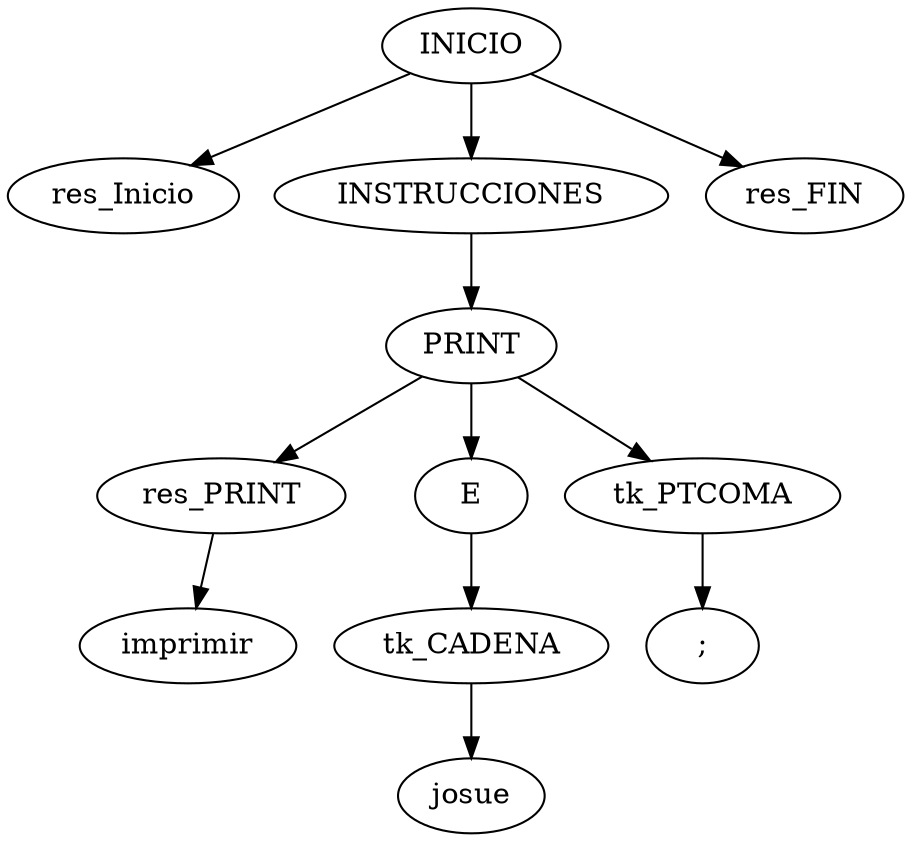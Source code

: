 digraph AST{

node0[label = "INICIO"];
node0 -> node00
node00[label = "res_Inicio"];
node0 -> node01
node01[label = "INSTRUCCIONES"];
node01 -> node010
node010[label = "PRINT"];
node010 -> node0100
node0100[label = "res_PRINT"];
node0100c[label = "imprimir"];
node0100 -> node0100c
node010 -> node0101
node0101[label = "E"];
node0101 -> node01010
node01010[label = "tk_CADENA"];
node01010c[label = "josue"];
node01010 -> node01010c
node010 -> node0102
node0102[label = "tk_PTCOMA"];
node0102c[label = ";"];
node0102 -> node0102c
node0 -> node02
node02[label = "res_FIN"];


}
